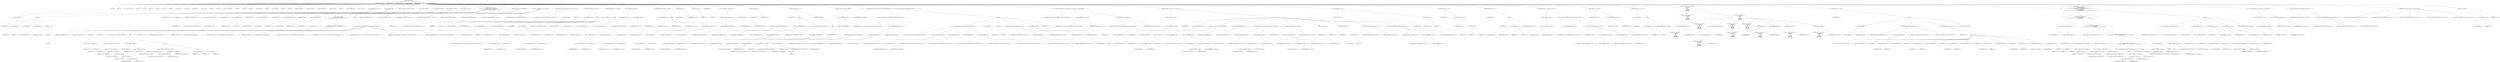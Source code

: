 digraph hostapd_notif_assoc {  
"1000132" [label = "(METHOD,hostapd_notif_assoc)" ]
"1000133" [label = "(PARAM,hostapd_data *hapd)" ]
"1000134" [label = "(PARAM,const u8 *addr)" ]
"1000135" [label = "(PARAM,const u8 *req_ies)" ]
"1000136" [label = "(PARAM,size_t req_ies_len)" ]
"1000137" [label = "(PARAM,int reassoc)" ]
"1000138" [label = "(BLOCK,,)" ]
"1000139" [label = "(LOCAL,v6: int)" ]
"1000140" [label = "(LOCAL,v7: int)" ]
"1000141" [label = "(LOCAL,v8: const unsigned __int8 *)" ]
"1000142" [label = "(LOCAL,v9: int)" ]
"1000143" [label = "(LOCAL,v10: int)" ]
"1000144" [label = "(LOCAL,v11: int)" ]
"1000145" [label = "(LOCAL,v12: int)" ]
"1000146" [label = "(LOCAL,v14: int)" ]
"1000147" [label = "(LOCAL,v15: int)" ]
"1000148" [label = "(LOCAL,v16: const u8 *)" ]
"1000149" [label = "(LOCAL,v17: size_t)" ]
"1000150" [label = "(LOCAL,v18: sta_info *)" ]
"1000151" [label = "(LOCAL,v19: sta_info *)" ]
"1000152" [label = "(LOCAL,v20: int)" ]
"1000153" [label = "(LOCAL,v21: bool)" ]
"1000154" [label = "(LOCAL,v22: wpa_state_machine *)" ]
"1000155" [label = "(LOCAL,v23: int)" ]
"1000156" [label = "(LOCAL,v24: int)" ]
"1000157" [label = "(LOCAL,v25: u32)" ]
"1000158" [label = "(LOCAL,v26: unsigned int)" ]
"1000159" [label = "(LOCAL,v27: int)" ]
"1000160" [label = "(LOCAL,v28: wpa_event)" ]
"1000161" [label = "(LOCAL,v29: int)" ]
"1000162" [label = "(LOCAL,v30: u8 *)" ]
"1000163" [label = "(LOCAL,fmt: unsigned __int8 *)" ]
"1000164" [label = "(LOCAL,fmta: unsigned __int8 *)" ]
"1000165" [label = "(LOCAL,fmtb: unsigned __int8 *)" ]
"1000166" [label = "(LOCAL,req_ies_lena: size_t)" ]
"1000167" [label = "(LOCAL,v38: int)" ]
"1000168" [label = "(LOCAL,elems: ieee802_11_elems)" ]
"1000169" [label = "(LOCAL,buf: u8 [ 1064 ])" ]
"1000170" [label = "(CONTROL_STRUCTURE,if ( !addr ),if ( !addr ))" ]
"1000171" [label = "(<operator>.logicalNot,!addr)" ]
"1000172" [label = "(IDENTIFIER,addr,!addr)" ]
"1000173" [label = "(BLOCK,,)" ]
"1000174" [label = "(<operator>.assignment,v6 = 2)" ]
"1000175" [label = "(IDENTIFIER,v6,v6 = 2)" ]
"1000176" [label = "(LITERAL,2,v6 = 2)" ]
"1000177" [label = "(JUMP_TARGET,LABEL_35)" ]
"1000178" [label = "(wpa_printf,wpa_printf(v6, fmt))" ]
"1000179" [label = "(IDENTIFIER,v6,wpa_printf(v6, fmt))" ]
"1000180" [label = "(IDENTIFIER,fmt,wpa_printf(v6, fmt))" ]
"1000181" [label = "(RETURN,return -1;,return -1;)" ]
"1000182" [label = "(<operator>.minus,-1)" ]
"1000183" [label = "(LITERAL,1,-1)" ]
"1000184" [label = "(<operator>.assignment,v7 = *addr)" ]
"1000185" [label = "(IDENTIFIER,v7,v7 = *addr)" ]
"1000186" [label = "(<operator>.indirection,*addr)" ]
"1000187" [label = "(IDENTIFIER,addr,v7 = *addr)" ]
"1000188" [label = "(<operator>.assignment,v8 = (const unsigned __int8 *)addr[1])" ]
"1000189" [label = "(IDENTIFIER,v8,v8 = (const unsigned __int8 *)addr[1])" ]
"1000190" [label = "(<operator>.cast,(const unsigned __int8 *)addr[1])" ]
"1000191" [label = "(UNKNOWN,const unsigned __int8 *,const unsigned __int8 *)" ]
"1000192" [label = "(<operator>.indirectIndexAccess,addr[1])" ]
"1000193" [label = "(IDENTIFIER,addr,(const unsigned __int8 *)addr[1])" ]
"1000194" [label = "(LITERAL,1,(const unsigned __int8 *)addr[1])" ]
"1000195" [label = "(<operator>.assignment,v9 = addr[2])" ]
"1000196" [label = "(IDENTIFIER,v9,v9 = addr[2])" ]
"1000197" [label = "(<operator>.indirectIndexAccess,addr[2])" ]
"1000198" [label = "(IDENTIFIER,addr,v9 = addr[2])" ]
"1000199" [label = "(LITERAL,2,v9 = addr[2])" ]
"1000200" [label = "(<operator>.assignment,v10 = addr[3])" ]
"1000201" [label = "(IDENTIFIER,v10,v10 = addr[3])" ]
"1000202" [label = "(<operator>.indirectIndexAccess,addr[3])" ]
"1000203" [label = "(IDENTIFIER,addr,v10 = addr[3])" ]
"1000204" [label = "(LITERAL,3,v10 = addr[3])" ]
"1000205" [label = "(<operator>.assignment,v11 = addr[4])" ]
"1000206" [label = "(IDENTIFIER,v11,v11 = addr[4])" ]
"1000207" [label = "(<operator>.indirectIndexAccess,addr[4])" ]
"1000208" [label = "(IDENTIFIER,addr,v11 = addr[4])" ]
"1000209" [label = "(LITERAL,4,v11 = addr[4])" ]
"1000210" [label = "(<operator>.assignment,v12 = addr[5])" ]
"1000211" [label = "(IDENTIFIER,v12,v12 = addr[5])" ]
"1000212" [label = "(<operator>.indirectIndexAccess,addr[5])" ]
"1000213" [label = "(IDENTIFIER,addr,v12 = addr[5])" ]
"1000214" [label = "(LITERAL,5,v12 = addr[5])" ]
"1000215" [label = "(CONTROL_STRUCTURE,if ( (v7 & 1) != 0\n    || !(v12 | v11 | v10 | v9 | v7 | (unsigned int)v8)\n    || (v38 = addr[5], v14 = memcmp(addr, hapd->own_addr, 6u), v12 = v38, !v14) ),if ( (v7 & 1) != 0\n    || !(v12 | v11 | v10 | v9 | v7 | (unsigned int)v8)\n    || (v38 = addr[5], v14 = memcmp(addr, hapd->own_addr, 6u), v12 = v38, !v14) ))" ]
"1000216" [label = "(<operator>.logicalOr,(v7 & 1) != 0\n    || !(v12 | v11 | v10 | v9 | v7 | (unsigned int)v8)\n    || (v38 = addr[5], v14 = memcmp(addr, hapd->own_addr, 6u), v12 = v38, !v14))" ]
"1000217" [label = "(<operator>.notEquals,(v7 & 1) != 0)" ]
"1000218" [label = "(<operator>.and,v7 & 1)" ]
"1000219" [label = "(IDENTIFIER,v7,v7 & 1)" ]
"1000220" [label = "(LITERAL,1,v7 & 1)" ]
"1000221" [label = "(LITERAL,0,(v7 & 1) != 0)" ]
"1000222" [label = "(<operator>.logicalOr,!(v12 | v11 | v10 | v9 | v7 | (unsigned int)v8)\n    || (v38 = addr[5], v14 = memcmp(addr, hapd->own_addr, 6u), v12 = v38, !v14))" ]
"1000223" [label = "(<operator>.logicalNot,!(v12 | v11 | v10 | v9 | v7 | (unsigned int)v8))" ]
"1000224" [label = "(<operator>.or,v12 | v11 | v10 | v9 | v7 | (unsigned int)v8)" ]
"1000225" [label = "(IDENTIFIER,v12,v12 | v11 | v10 | v9 | v7 | (unsigned int)v8)" ]
"1000226" [label = "(<operator>.or,v11 | v10 | v9 | v7 | (unsigned int)v8)" ]
"1000227" [label = "(IDENTIFIER,v11,v11 | v10 | v9 | v7 | (unsigned int)v8)" ]
"1000228" [label = "(<operator>.or,v10 | v9 | v7 | (unsigned int)v8)" ]
"1000229" [label = "(IDENTIFIER,v10,v10 | v9 | v7 | (unsigned int)v8)" ]
"1000230" [label = "(<operator>.or,v9 | v7 | (unsigned int)v8)" ]
"1000231" [label = "(IDENTIFIER,v9,v9 | v7 | (unsigned int)v8)" ]
"1000232" [label = "(<operator>.or,v7 | (unsigned int)v8)" ]
"1000233" [label = "(IDENTIFIER,v7,v7 | (unsigned int)v8)" ]
"1000234" [label = "(<operator>.cast,(unsigned int)v8)" ]
"1000235" [label = "(UNKNOWN,unsigned int,unsigned int)" ]
"1000236" [label = "(IDENTIFIER,v8,(unsigned int)v8)" ]
"1000237" [label = "(BLOCK,,)" ]
"1000238" [label = "(<operator>.assignment,v38 = addr[5])" ]
"1000239" [label = "(IDENTIFIER,v38,v38 = addr[5])" ]
"1000240" [label = "(<operator>.indirectIndexAccess,addr[5])" ]
"1000241" [label = "(IDENTIFIER,addr,v38 = addr[5])" ]
"1000242" [label = "(LITERAL,5,v38 = addr[5])" ]
"1000243" [label = "(BLOCK,,)" ]
"1000244" [label = "(<operator>.assignment,v14 = memcmp(addr, hapd->own_addr, 6u))" ]
"1000245" [label = "(IDENTIFIER,v14,v14 = memcmp(addr, hapd->own_addr, 6u))" ]
"1000246" [label = "(memcmp,memcmp(addr, hapd->own_addr, 6u))" ]
"1000247" [label = "(IDENTIFIER,addr,memcmp(addr, hapd->own_addr, 6u))" ]
"1000248" [label = "(<operator>.indirectFieldAccess,hapd->own_addr)" ]
"1000249" [label = "(IDENTIFIER,hapd,memcmp(addr, hapd->own_addr, 6u))" ]
"1000250" [label = "(FIELD_IDENTIFIER,own_addr,own_addr)" ]
"1000251" [label = "(LITERAL,6u,memcmp(addr, hapd->own_addr, 6u))" ]
"1000252" [label = "(BLOCK,,)" ]
"1000253" [label = "(<operator>.assignment,v12 = v38)" ]
"1000254" [label = "(IDENTIFIER,v12,v12 = v38)" ]
"1000255" [label = "(IDENTIFIER,v38,v12 = v38)" ]
"1000256" [label = "(<operator>.logicalNot,!v14)" ]
"1000257" [label = "(IDENTIFIER,v14,!v14)" ]
"1000258" [label = "(BLOCK,,)" ]
"1000259" [label = "(wpa_printf,wpa_printf(2, v8, v9, v10, v11, v12, req_ies_lena, req_ies, req_ies_len, &_stack_chk_guard))" ]
"1000260" [label = "(LITERAL,2,wpa_printf(2, v8, v9, v10, v11, v12, req_ies_lena, req_ies, req_ies_len, &_stack_chk_guard))" ]
"1000261" [label = "(IDENTIFIER,v8,wpa_printf(2, v8, v9, v10, v11, v12, req_ies_lena, req_ies, req_ies_len, &_stack_chk_guard))" ]
"1000262" [label = "(IDENTIFIER,v9,wpa_printf(2, v8, v9, v10, v11, v12, req_ies_lena, req_ies, req_ies_len, &_stack_chk_guard))" ]
"1000263" [label = "(IDENTIFIER,v10,wpa_printf(2, v8, v9, v10, v11, v12, req_ies_lena, req_ies, req_ies_len, &_stack_chk_guard))" ]
"1000264" [label = "(IDENTIFIER,v11,wpa_printf(2, v8, v9, v10, v11, v12, req_ies_lena, req_ies, req_ies_len, &_stack_chk_guard))" ]
"1000265" [label = "(IDENTIFIER,v12,wpa_printf(2, v8, v9, v10, v11, v12, req_ies_lena, req_ies, req_ies_len, &_stack_chk_guard))" ]
"1000266" [label = "(IDENTIFIER,req_ies_lena,wpa_printf(2, v8, v9, v10, v11, v12, req_ies_lena, req_ies, req_ies_len, &_stack_chk_guard))" ]
"1000267" [label = "(IDENTIFIER,req_ies,wpa_printf(2, v8, v9, v10, v11, v12, req_ies_lena, req_ies, req_ies_len, &_stack_chk_guard))" ]
"1000268" [label = "(IDENTIFIER,req_ies_len,wpa_printf(2, v8, v9, v10, v11, v12, req_ies_lena, req_ies, req_ies_len, &_stack_chk_guard))" ]
"1000269" [label = "(<operator>.addressOf,&_stack_chk_guard)" ]
"1000270" [label = "(IDENTIFIER,_stack_chk_guard,wpa_printf(2, v8, v9, v10, v11, v12, req_ies_lena, req_ies, req_ies_len, &_stack_chk_guard))" ]
"1000271" [label = "(RETURN,return 0;,return 0;)" ]
"1000272" [label = "(LITERAL,0,return 0;)" ]
"1000273" [label = "(random_add_randomness,random_add_randomness(addr, 6u))" ]
"1000274" [label = "(IDENTIFIER,addr,random_add_randomness(addr, 6u))" ]
"1000275" [label = "(LITERAL,6u,random_add_randomness(addr, 6u))" ]
"1000276" [label = "(hostapd_logger,hostapd_logger(hapd, addr, 1u, 2, \"associated\"))" ]
"1000277" [label = "(IDENTIFIER,hapd,hostapd_logger(hapd, addr, 1u, 2, \"associated\"))" ]
"1000278" [label = "(IDENTIFIER,addr,hostapd_logger(hapd, addr, 1u, 2, \"associated\"))" ]
"1000279" [label = "(LITERAL,1u,hostapd_logger(hapd, addr, 1u, 2, \"associated\"))" ]
"1000280" [label = "(LITERAL,2,hostapd_logger(hapd, addr, 1u, 2, \"associated\"))" ]
"1000281" [label = "(LITERAL,\"associated\",hostapd_logger(hapd, addr, 1u, 2, \"associated\"))" ]
"1000282" [label = "(ieee802_11_parse_elems,ieee802_11_parse_elems(req_ies, req_ies_len, &elems, v7 & 1))" ]
"1000283" [label = "(IDENTIFIER,req_ies,ieee802_11_parse_elems(req_ies, req_ies_len, &elems, v7 & 1))" ]
"1000284" [label = "(IDENTIFIER,req_ies_len,ieee802_11_parse_elems(req_ies, req_ies_len, &elems, v7 & 1))" ]
"1000285" [label = "(<operator>.addressOf,&elems)" ]
"1000286" [label = "(IDENTIFIER,elems,ieee802_11_parse_elems(req_ies, req_ies_len, &elems, v7 & 1))" ]
"1000287" [label = "(<operator>.and,v7 & 1)" ]
"1000288" [label = "(IDENTIFIER,v7,v7 & 1)" ]
"1000289" [label = "(LITERAL,1,v7 & 1)" ]
"1000290" [label = "(CONTROL_STRUCTURE,if ( elems.wps_ie ),if ( elems.wps_ie ))" ]
"1000291" [label = "(<operator>.fieldAccess,elems.wps_ie)" ]
"1000292" [label = "(IDENTIFIER,elems,if ( elems.wps_ie ))" ]
"1000293" [label = "(FIELD_IDENTIFIER,wps_ie,wps_ie)" ]
"1000294" [label = "(BLOCK,,)" ]
"1000295" [label = "(<operator>.assignment,v16 = elems.wps_ie - 2)" ]
"1000296" [label = "(IDENTIFIER,v16,v16 = elems.wps_ie - 2)" ]
"1000297" [label = "(<operator>.subtraction,elems.wps_ie - 2)" ]
"1000298" [label = "(<operator>.fieldAccess,elems.wps_ie)" ]
"1000299" [label = "(IDENTIFIER,elems,elems.wps_ie - 2)" ]
"1000300" [label = "(FIELD_IDENTIFIER,wps_ie,wps_ie)" ]
"1000301" [label = "(LITERAL,2,elems.wps_ie - 2)" ]
"1000302" [label = "(<operator>.assignment,v17 = elems.wps_ie_len + 2)" ]
"1000303" [label = "(IDENTIFIER,v17,v17 = elems.wps_ie_len + 2)" ]
"1000304" [label = "(<operator>.addition,elems.wps_ie_len + 2)" ]
"1000305" [label = "(<operator>.fieldAccess,elems.wps_ie_len)" ]
"1000306" [label = "(IDENTIFIER,elems,elems.wps_ie_len + 2)" ]
"1000307" [label = "(FIELD_IDENTIFIER,wps_ie_len,wps_ie_len)" ]
"1000308" [label = "(LITERAL,2,elems.wps_ie_len + 2)" ]
"1000309" [label = "(JUMP_TARGET,LABEL_10)" ]
"1000310" [label = "(wpa_printf,wpa_printf(2, fmta))" ]
"1000311" [label = "(LITERAL,2,wpa_printf(2, fmta))" ]
"1000312" [label = "(IDENTIFIER,fmta,wpa_printf(2, fmta))" ]
"1000313" [label = "(CONTROL_STRUCTURE,goto LABEL_11;,goto LABEL_11;)" ]
"1000314" [label = "(CONTROL_STRUCTURE,if ( elems.rsn_ie ),if ( elems.rsn_ie ))" ]
"1000315" [label = "(<operator>.fieldAccess,elems.rsn_ie)" ]
"1000316" [label = "(IDENTIFIER,elems,if ( elems.rsn_ie ))" ]
"1000317" [label = "(FIELD_IDENTIFIER,rsn_ie,rsn_ie)" ]
"1000318" [label = "(BLOCK,,)" ]
"1000319" [label = "(<operator>.assignment,v16 = elems.rsn_ie - 2)" ]
"1000320" [label = "(IDENTIFIER,v16,v16 = elems.rsn_ie - 2)" ]
"1000321" [label = "(<operator>.subtraction,elems.rsn_ie - 2)" ]
"1000322" [label = "(<operator>.fieldAccess,elems.rsn_ie)" ]
"1000323" [label = "(IDENTIFIER,elems,elems.rsn_ie - 2)" ]
"1000324" [label = "(FIELD_IDENTIFIER,rsn_ie,rsn_ie)" ]
"1000325" [label = "(LITERAL,2,elems.rsn_ie - 2)" ]
"1000326" [label = "(<operator>.assignment,v17 = elems.rsn_ie_len + 2)" ]
"1000327" [label = "(IDENTIFIER,v17,v17 = elems.rsn_ie_len + 2)" ]
"1000328" [label = "(<operator>.addition,elems.rsn_ie_len + 2)" ]
"1000329" [label = "(<operator>.fieldAccess,elems.rsn_ie_len)" ]
"1000330" [label = "(IDENTIFIER,elems,elems.rsn_ie_len + 2)" ]
"1000331" [label = "(FIELD_IDENTIFIER,rsn_ie_len,rsn_ie_len)" ]
"1000332" [label = "(LITERAL,2,elems.rsn_ie_len + 2)" ]
"1000333" [label = "(CONTROL_STRUCTURE,goto LABEL_10;,goto LABEL_10;)" ]
"1000334" [label = "(<operator>.assignment,v16 = elems.wpa_ie)" ]
"1000335" [label = "(IDENTIFIER,v16,v16 = elems.wpa_ie)" ]
"1000336" [label = "(<operator>.fieldAccess,elems.wpa_ie)" ]
"1000337" [label = "(IDENTIFIER,elems,v16 = elems.wpa_ie)" ]
"1000338" [label = "(FIELD_IDENTIFIER,wpa_ie,wpa_ie)" ]
"1000339" [label = "(CONTROL_STRUCTURE,if ( elems.wpa_ie ),if ( elems.wpa_ie ))" ]
"1000340" [label = "(<operator>.fieldAccess,elems.wpa_ie)" ]
"1000341" [label = "(IDENTIFIER,elems,if ( elems.wpa_ie ))" ]
"1000342" [label = "(FIELD_IDENTIFIER,wpa_ie,wpa_ie)" ]
"1000343" [label = "(BLOCK,,)" ]
"1000344" [label = "(<operator>.assignment,v16 = elems.wpa_ie - 2)" ]
"1000345" [label = "(IDENTIFIER,v16,v16 = elems.wpa_ie - 2)" ]
"1000346" [label = "(<operator>.subtraction,elems.wpa_ie - 2)" ]
"1000347" [label = "(<operator>.fieldAccess,elems.wpa_ie)" ]
"1000348" [label = "(IDENTIFIER,elems,elems.wpa_ie - 2)" ]
"1000349" [label = "(FIELD_IDENTIFIER,wpa_ie,wpa_ie)" ]
"1000350" [label = "(LITERAL,2,elems.wpa_ie - 2)" ]
"1000351" [label = "(<operator>.assignment,v17 = elems.wpa_ie_len + 2)" ]
"1000352" [label = "(IDENTIFIER,v17,v17 = elems.wpa_ie_len + 2)" ]
"1000353" [label = "(<operator>.addition,elems.wpa_ie_len + 2)" ]
"1000354" [label = "(<operator>.fieldAccess,elems.wpa_ie_len)" ]
"1000355" [label = "(IDENTIFIER,elems,elems.wpa_ie_len + 2)" ]
"1000356" [label = "(FIELD_IDENTIFIER,wpa_ie_len,wpa_ie_len)" ]
"1000357" [label = "(LITERAL,2,elems.wpa_ie_len + 2)" ]
"1000358" [label = "(CONTROL_STRUCTURE,goto LABEL_10;,goto LABEL_10;)" ]
"1000359" [label = "(wpa_printf,wpa_printf(2, fmta))" ]
"1000360" [label = "(LITERAL,2,wpa_printf(2, fmta))" ]
"1000361" [label = "(IDENTIFIER,fmta,wpa_printf(2, fmta))" ]
"1000362" [label = "(<operator>.assignment,v17 = 0)" ]
"1000363" [label = "(IDENTIFIER,v17,v17 = 0)" ]
"1000364" [label = "(LITERAL,0,v17 = 0)" ]
"1000365" [label = "(JUMP_TARGET,LABEL_11)" ]
"1000366" [label = "(<operator>.assignment,v18 = ap_get_sta(hapd, addr))" ]
"1000367" [label = "(IDENTIFIER,v18,v18 = ap_get_sta(hapd, addr))" ]
"1000368" [label = "(ap_get_sta,ap_get_sta(hapd, addr))" ]
"1000369" [label = "(IDENTIFIER,hapd,ap_get_sta(hapd, addr))" ]
"1000370" [label = "(IDENTIFIER,addr,ap_get_sta(hapd, addr))" ]
"1000371" [label = "(<operator>.assignment,v19 = v18)" ]
"1000372" [label = "(IDENTIFIER,v19,v19 = v18)" ]
"1000373" [label = "(IDENTIFIER,v18,v19 = v18)" ]
"1000374" [label = "(CONTROL_STRUCTURE,if ( v18 ),if ( v18 ))" ]
"1000375" [label = "(IDENTIFIER,v18,if ( v18 ))" ]
"1000376" [label = "(BLOCK,,)" ]
"1000377" [label = "(ap_sta_no_session_timeout,ap_sta_no_session_timeout(hapd, v18))" ]
"1000378" [label = "(IDENTIFIER,hapd,ap_sta_no_session_timeout(hapd, v18))" ]
"1000379" [label = "(IDENTIFIER,v18,ap_sta_no_session_timeout(hapd, v18))" ]
"1000380" [label = "(accounting_sta_stop,accounting_sta_stop(hapd, v19))" ]
"1000381" [label = "(IDENTIFIER,hapd,accounting_sta_stop(hapd, v19))" ]
"1000382" [label = "(IDENTIFIER,v19,accounting_sta_stop(hapd, v19))" ]
"1000383" [label = "(<operator>.assignment,v19->timeout_next = STA_NULLFUNC)" ]
"1000384" [label = "(<operator>.indirectFieldAccess,v19->timeout_next)" ]
"1000385" [label = "(IDENTIFIER,v19,v19->timeout_next = STA_NULLFUNC)" ]
"1000386" [label = "(FIELD_IDENTIFIER,timeout_next,timeout_next)" ]
"1000387" [label = "(IDENTIFIER,STA_NULLFUNC,v19->timeout_next = STA_NULLFUNC)" ]
"1000388" [label = "(CONTROL_STRUCTURE,else,else)" ]
"1000389" [label = "(BLOCK,,)" ]
"1000390" [label = "(<operator>.assignment,v19 = ap_sta_add(hapd, addr))" ]
"1000391" [label = "(IDENTIFIER,v19,v19 = ap_sta_add(hapd, addr))" ]
"1000392" [label = "(ap_sta_add,ap_sta_add(hapd, addr))" ]
"1000393" [label = "(IDENTIFIER,hapd,ap_sta_add(hapd, addr))" ]
"1000394" [label = "(IDENTIFIER,addr,ap_sta_add(hapd, addr))" ]
"1000395" [label = "(CONTROL_STRUCTURE,if ( !v19 ),if ( !v19 ))" ]
"1000396" [label = "(<operator>.logicalNot,!v19)" ]
"1000397" [label = "(IDENTIFIER,v19,!v19)" ]
"1000398" [label = "(BLOCK,,)" ]
"1000399" [label = "(hostapd_drv_sta_disassoc,hostapd_drv_sta_disassoc(hapd, addr, 5))" ]
"1000400" [label = "(IDENTIFIER,hapd,hostapd_drv_sta_disassoc(hapd, addr, 5))" ]
"1000401" [label = "(IDENTIFIER,addr,hostapd_drv_sta_disassoc(hapd, addr, 5))" ]
"1000402" [label = "(LITERAL,5,hostapd_drv_sta_disassoc(hapd, addr, 5))" ]
"1000403" [label = "(RETURN,return -1;,return -1;)" ]
"1000404" [label = "(<operator>.minus,-1)" ]
"1000405" [label = "(LITERAL,1,-1)" ]
"1000406" [label = "(<operators>.assignmentAnd,v19->flags &= 0xFFFECFFF)" ]
"1000407" [label = "(<operator>.indirectFieldAccess,v19->flags)" ]
"1000408" [label = "(IDENTIFIER,v19,v19->flags &= 0xFFFECFFF)" ]
"1000409" [label = "(FIELD_IDENTIFIER,flags,flags)" ]
"1000410" [label = "(LITERAL,0xFFFECFFF,v19->flags &= 0xFFFECFFF)" ]
"1000411" [label = "(CONTROL_STRUCTURE,if ( !hapd->iface->drv_max_acl_mac_addrs && hostapd_check_acl(hapd, addr, 0) != 1 ),if ( !hapd->iface->drv_max_acl_mac_addrs && hostapd_check_acl(hapd, addr, 0) != 1 ))" ]
"1000412" [label = "(<operator>.logicalAnd,!hapd->iface->drv_max_acl_mac_addrs && hostapd_check_acl(hapd, addr, 0) != 1)" ]
"1000413" [label = "(<operator>.logicalNot,!hapd->iface->drv_max_acl_mac_addrs)" ]
"1000414" [label = "(<operator>.indirectFieldAccess,hapd->iface->drv_max_acl_mac_addrs)" ]
"1000415" [label = "(<operator>.indirectFieldAccess,hapd->iface)" ]
"1000416" [label = "(IDENTIFIER,hapd,!hapd->iface->drv_max_acl_mac_addrs)" ]
"1000417" [label = "(FIELD_IDENTIFIER,iface,iface)" ]
"1000418" [label = "(FIELD_IDENTIFIER,drv_max_acl_mac_addrs,drv_max_acl_mac_addrs)" ]
"1000419" [label = "(<operator>.notEquals,hostapd_check_acl(hapd, addr, 0) != 1)" ]
"1000420" [label = "(hostapd_check_acl,hostapd_check_acl(hapd, addr, 0))" ]
"1000421" [label = "(IDENTIFIER,hapd,hostapd_check_acl(hapd, addr, 0))" ]
"1000422" [label = "(IDENTIFIER,addr,hostapd_check_acl(hapd, addr, 0))" ]
"1000423" [label = "(LITERAL,0,hostapd_check_acl(hapd, addr, 0))" ]
"1000424" [label = "(LITERAL,1,hostapd_check_acl(hapd, addr, 0) != 1)" ]
"1000425" [label = "(BLOCK,,)" ]
"1000426" [label = "(wpa_printf,wpa_printf(3, (const unsigned __int8 *)addr[2], addr[3], addr[4], addr[5]))" ]
"1000427" [label = "(LITERAL,3,wpa_printf(3, (const unsigned __int8 *)addr[2], addr[3], addr[4], addr[5]))" ]
"1000428" [label = "(<operator>.cast,(const unsigned __int8 *)addr[2])" ]
"1000429" [label = "(UNKNOWN,const unsigned __int8 *,const unsigned __int8 *)" ]
"1000430" [label = "(<operator>.indirectIndexAccess,addr[2])" ]
"1000431" [label = "(IDENTIFIER,addr,(const unsigned __int8 *)addr[2])" ]
"1000432" [label = "(LITERAL,2,(const unsigned __int8 *)addr[2])" ]
"1000433" [label = "(<operator>.indirectIndexAccess,addr[3])" ]
"1000434" [label = "(IDENTIFIER,addr,wpa_printf(3, (const unsigned __int8 *)addr[2], addr[3], addr[4], addr[5]))" ]
"1000435" [label = "(LITERAL,3,wpa_printf(3, (const unsigned __int8 *)addr[2], addr[3], addr[4], addr[5]))" ]
"1000436" [label = "(<operator>.indirectIndexAccess,addr[4])" ]
"1000437" [label = "(IDENTIFIER,addr,wpa_printf(3, (const unsigned __int8 *)addr[2], addr[3], addr[4], addr[5]))" ]
"1000438" [label = "(LITERAL,4,wpa_printf(3, (const unsigned __int8 *)addr[2], addr[3], addr[4], addr[5]))" ]
"1000439" [label = "(<operator>.indirectIndexAccess,addr[5])" ]
"1000440" [label = "(IDENTIFIER,addr,wpa_printf(3, (const unsigned __int8 *)addr[2], addr[3], addr[4], addr[5]))" ]
"1000441" [label = "(LITERAL,5,wpa_printf(3, (const unsigned __int8 *)addr[2], addr[3], addr[4], addr[5]))" ]
"1000442" [label = "(<operator>.assignment,v20 = 1)" ]
"1000443" [label = "(IDENTIFIER,v20,v20 = 1)" ]
"1000444" [label = "(LITERAL,1,v20 = 1)" ]
"1000445" [label = "(JUMP_TARGET,fail)" ]
"1000446" [label = "(hostapd_drv_sta_disassoc,hostapd_drv_sta_disassoc(hapd, v19->addr, v20))" ]
"1000447" [label = "(IDENTIFIER,hapd,hostapd_drv_sta_disassoc(hapd, v19->addr, v20))" ]
"1000448" [label = "(<operator>.indirectFieldAccess,v19->addr)" ]
"1000449" [label = "(IDENTIFIER,v19,hostapd_drv_sta_disassoc(hapd, v19->addr, v20))" ]
"1000450" [label = "(FIELD_IDENTIFIER,addr,addr)" ]
"1000451" [label = "(IDENTIFIER,v20,hostapd_drv_sta_disassoc(hapd, v19->addr, v20))" ]
"1000452" [label = "(ap_free_sta,ap_free_sta(hapd, v19))" ]
"1000453" [label = "(IDENTIFIER,hapd,ap_free_sta(hapd, v19))" ]
"1000454" [label = "(IDENTIFIER,v19,ap_free_sta(hapd, v19))" ]
"1000455" [label = "(RETURN,return -1;,return -1;)" ]
"1000456" [label = "(<operator>.minus,-1)" ]
"1000457" [label = "(LITERAL,1,-1)" ]
"1000458" [label = "(ap_copy_sta_supp_op_classes,ap_copy_sta_supp_op_classes(v19, elems.supp_op_classes, elems.supp_op_classes_len))" ]
"1000459" [label = "(IDENTIFIER,v19,ap_copy_sta_supp_op_classes(v19, elems.supp_op_classes, elems.supp_op_classes_len))" ]
"1000460" [label = "(<operator>.fieldAccess,elems.supp_op_classes)" ]
"1000461" [label = "(IDENTIFIER,elems,ap_copy_sta_supp_op_classes(v19, elems.supp_op_classes, elems.supp_op_classes_len))" ]
"1000462" [label = "(FIELD_IDENTIFIER,supp_op_classes,supp_op_classes)" ]
"1000463" [label = "(<operator>.fieldAccess,elems.supp_op_classes_len)" ]
"1000464" [label = "(IDENTIFIER,elems,ap_copy_sta_supp_op_classes(v19, elems.supp_op_classes, elems.supp_op_classes_len))" ]
"1000465" [label = "(FIELD_IDENTIFIER,supp_op_classes_len,supp_op_classes_len)" ]
"1000466" [label = "(CONTROL_STRUCTURE,if ( !hapd->conf->wpa ),if ( !hapd->conf->wpa ))" ]
"1000467" [label = "(<operator>.logicalNot,!hapd->conf->wpa)" ]
"1000468" [label = "(<operator>.indirectFieldAccess,hapd->conf->wpa)" ]
"1000469" [label = "(<operator>.indirectFieldAccess,hapd->conf)" ]
"1000470" [label = "(IDENTIFIER,hapd,!hapd->conf->wpa)" ]
"1000471" [label = "(FIELD_IDENTIFIER,conf,conf)" ]
"1000472" [label = "(FIELD_IDENTIFIER,wpa,wpa)" ]
"1000473" [label = "(BLOCK,,)" ]
"1000474" [label = "(JUMP_TARGET,LABEL_52)" ]
"1000475" [label = "(<operator>.assignment,v27 = v19->flags & 2)" ]
"1000476" [label = "(IDENTIFIER,v27,v27 = v19->flags & 2)" ]
"1000477" [label = "(<operator>.and,v19->flags & 2)" ]
"1000478" [label = "(<operator>.indirectFieldAccess,v19->flags)" ]
"1000479" [label = "(IDENTIFIER,v19,v19->flags & 2)" ]
"1000480" [label = "(FIELD_IDENTIFIER,flags,flags)" ]
"1000481" [label = "(LITERAL,2,v19->flags & 2)" ]
"1000482" [label = "(<operator>.assignment,v19->flags = v19->flags & 0xFFF7FFFF | 3)" ]
"1000483" [label = "(<operator>.indirectFieldAccess,v19->flags)" ]
"1000484" [label = "(IDENTIFIER,v19,v19->flags = v19->flags & 0xFFF7FFFF | 3)" ]
"1000485" [label = "(FIELD_IDENTIFIER,flags,flags)" ]
"1000486" [label = "(<operator>.or,v19->flags & 0xFFF7FFFF | 3)" ]
"1000487" [label = "(<operator>.and,v19->flags & 0xFFF7FFFF)" ]
"1000488" [label = "(<operator>.indirectFieldAccess,v19->flags)" ]
"1000489" [label = "(IDENTIFIER,v19,v19->flags & 0xFFF7FFFF)" ]
"1000490" [label = "(FIELD_IDENTIFIER,flags,flags)" ]
"1000491" [label = "(LITERAL,0xFFF7FFFF,v19->flags & 0xFFF7FFFF)" ]
"1000492" [label = "(LITERAL,3,v19->flags & 0xFFF7FFFF | 3)" ]
"1000493" [label = "(hostapd_set_sta_flags,hostapd_set_sta_flags(hapd, v19))" ]
"1000494" [label = "(IDENTIFIER,hapd,hostapd_set_sta_flags(hapd, v19))" ]
"1000495" [label = "(IDENTIFIER,v19,hostapd_set_sta_flags(hapd, v19))" ]
"1000496" [label = "(CONTROL_STRUCTURE,if ( reassoc && v19->auth_alg == 2 ),if ( reassoc && v19->auth_alg == 2 ))" ]
"1000497" [label = "(<operator>.logicalAnd,reassoc && v19->auth_alg == 2)" ]
"1000498" [label = "(IDENTIFIER,reassoc,reassoc && v19->auth_alg == 2)" ]
"1000499" [label = "(<operator>.equals,v19->auth_alg == 2)" ]
"1000500" [label = "(<operator>.indirectFieldAccess,v19->auth_alg)" ]
"1000501" [label = "(IDENTIFIER,v19,v19->auth_alg == 2)" ]
"1000502" [label = "(FIELD_IDENTIFIER,auth_alg,auth_alg)" ]
"1000503" [label = "(LITERAL,2,v19->auth_alg == 2)" ]
"1000504" [label = "(<operator>.assignment,v28 = WPA_ASSOC_FT)" ]
"1000505" [label = "(IDENTIFIER,v28,v28 = WPA_ASSOC_FT)" ]
"1000506" [label = "(IDENTIFIER,WPA_ASSOC_FT,v28 = WPA_ASSOC_FT)" ]
"1000507" [label = "(CONTROL_STRUCTURE,else,else)" ]
"1000508" [label = "(<operator>.assignment,v28 = WPA_ASSOC)" ]
"1000509" [label = "(IDENTIFIER,v28,v28 = WPA_ASSOC)" ]
"1000510" [label = "(IDENTIFIER,WPA_ASSOC,v28 = WPA_ASSOC)" ]
"1000511" [label = "(wpa_auth_sm_event,wpa_auth_sm_event(v19->wpa_sm, v28))" ]
"1000512" [label = "(<operator>.indirectFieldAccess,v19->wpa_sm)" ]
"1000513" [label = "(IDENTIFIER,v19,wpa_auth_sm_event(v19->wpa_sm, v28))" ]
"1000514" [label = "(FIELD_IDENTIFIER,wpa_sm,wpa_sm)" ]
"1000515" [label = "(IDENTIFIER,v28,wpa_auth_sm_event(v19->wpa_sm, v28))" ]
"1000516" [label = "(<operator>.assignment,v29 = v27)" ]
"1000517" [label = "(IDENTIFIER,v29,v29 = v27)" ]
"1000518" [label = "(IDENTIFIER,v27,v29 = v27)" ]
"1000519" [label = "(CONTROL_STRUCTURE,if ( v27 ),if ( v27 ))" ]
"1000520" [label = "(IDENTIFIER,v27,if ( v27 ))" ]
"1000521" [label = "(<operator>.assignment,v29 = 1)" ]
"1000522" [label = "(IDENTIFIER,v29,v29 = 1)" ]
"1000523" [label = "(LITERAL,1,v29 = 1)" ]
"1000524" [label = "(hostapd_new_assoc_sta,hostapd_new_assoc_sta(hapd, v19, v29))" ]
"1000525" [label = "(IDENTIFIER,hapd,hostapd_new_assoc_sta(hapd, v19, v29))" ]
"1000526" [label = "(IDENTIFIER,v19,hostapd_new_assoc_sta(hapd, v19, v29))" ]
"1000527" [label = "(IDENTIFIER,v29,hostapd_new_assoc_sta(hapd, v19, v29))" ]
"1000528" [label = "(ieee802_1x_notify_port_enabled,ieee802_1x_notify_port_enabled(v19->eapol_sm, 1))" ]
"1000529" [label = "(<operator>.indirectFieldAccess,v19->eapol_sm)" ]
"1000530" [label = "(IDENTIFIER,v19,ieee802_1x_notify_port_enabled(v19->eapol_sm, 1))" ]
"1000531" [label = "(FIELD_IDENTIFIER,eapol_sm,eapol_sm)" ]
"1000532" [label = "(LITERAL,1,ieee802_1x_notify_port_enabled(v19->eapol_sm, 1))" ]
"1000533" [label = "(RETURN,return 0;,return 0;)" ]
"1000534" [label = "(LITERAL,0,return 0;)" ]
"1000535" [label = "(<operator>.assignment,v21 = v17 == 0)" ]
"1000536" [label = "(IDENTIFIER,v21,v21 = v17 == 0)" ]
"1000537" [label = "(<operator>.equals,v17 == 0)" ]
"1000538" [label = "(IDENTIFIER,v17,v17 == 0)" ]
"1000539" [label = "(LITERAL,0,v17 == 0)" ]
"1000540" [label = "(CONTROL_STRUCTURE,if ( v17 ),if ( v17 ))" ]
"1000541" [label = "(IDENTIFIER,v17,if ( v17 ))" ]
"1000542" [label = "(<operator>.assignment,v21 = v16 == 0)" ]
"1000543" [label = "(IDENTIFIER,v21,v21 = v16 == 0)" ]
"1000544" [label = "(<operator>.equals,v16 == 0)" ]
"1000545" [label = "(IDENTIFIER,v16,v16 == 0)" ]
"1000546" [label = "(LITERAL,0,v16 == 0)" ]
"1000547" [label = "(CONTROL_STRUCTURE,if ( v21 ),if ( v21 ))" ]
"1000548" [label = "(IDENTIFIER,v21,if ( v21 ))" ]
"1000549" [label = "(BLOCK,,)" ]
"1000550" [label = "(wpa_printf,wpa_printf(2, fmt))" ]
"1000551" [label = "(LITERAL,2,wpa_printf(2, fmt))" ]
"1000552" [label = "(IDENTIFIER,fmt,wpa_printf(2, fmt))" ]
"1000553" [label = "(<operator>.assignment,v20 = 13)" ]
"1000554" [label = "(IDENTIFIER,v20,v20 = 13)" ]
"1000555" [label = "(LITERAL,13,v20 = 13)" ]
"1000556" [label = "(CONTROL_STRUCTURE,goto fail;,goto fail;)" ]
"1000557" [label = "(CONTROL_STRUCTURE,if ( !v19->wpa_sm ),if ( !v19->wpa_sm ))" ]
"1000558" [label = "(<operator>.logicalNot,!v19->wpa_sm)" ]
"1000559" [label = "(<operator>.indirectFieldAccess,v19->wpa_sm)" ]
"1000560" [label = "(IDENTIFIER,v19,!v19->wpa_sm)" ]
"1000561" [label = "(FIELD_IDENTIFIER,wpa_sm,wpa_sm)" ]
"1000562" [label = "(<operator>.assignment,v19->wpa_sm = wpa_auth_sta_init(hapd->wpa_auth, v19->addr, 0))" ]
"1000563" [label = "(<operator>.indirectFieldAccess,v19->wpa_sm)" ]
"1000564" [label = "(IDENTIFIER,v19,v19->wpa_sm = wpa_auth_sta_init(hapd->wpa_auth, v19->addr, 0))" ]
"1000565" [label = "(FIELD_IDENTIFIER,wpa_sm,wpa_sm)" ]
"1000566" [label = "(wpa_auth_sta_init,wpa_auth_sta_init(hapd->wpa_auth, v19->addr, 0))" ]
"1000567" [label = "(<operator>.indirectFieldAccess,hapd->wpa_auth)" ]
"1000568" [label = "(IDENTIFIER,hapd,wpa_auth_sta_init(hapd->wpa_auth, v19->addr, 0))" ]
"1000569" [label = "(FIELD_IDENTIFIER,wpa_auth,wpa_auth)" ]
"1000570" [label = "(<operator>.indirectFieldAccess,v19->addr)" ]
"1000571" [label = "(IDENTIFIER,v19,wpa_auth_sta_init(hapd->wpa_auth, v19->addr, 0))" ]
"1000572" [label = "(FIELD_IDENTIFIER,addr,addr)" ]
"1000573" [label = "(LITERAL,0,wpa_auth_sta_init(hapd->wpa_auth, v19->addr, 0))" ]
"1000574" [label = "(<operator>.assignment,v22 = v19->wpa_sm)" ]
"1000575" [label = "(IDENTIFIER,v22,v22 = v19->wpa_sm)" ]
"1000576" [label = "(<operator>.indirectFieldAccess,v19->wpa_sm)" ]
"1000577" [label = "(IDENTIFIER,v19,v22 = v19->wpa_sm)" ]
"1000578" [label = "(FIELD_IDENTIFIER,wpa_sm,wpa_sm)" ]
"1000579" [label = "(CONTROL_STRUCTURE,if ( !v22 ),if ( !v22 ))" ]
"1000580" [label = "(<operator>.logicalNot,!v22)" ]
"1000581" [label = "(IDENTIFIER,v22,!v22)" ]
"1000582" [label = "(BLOCK,,)" ]
"1000583" [label = "(<operator>.assignment,v6 = 5)" ]
"1000584" [label = "(IDENTIFIER,v6,v6 = 5)" ]
"1000585" [label = "(LITERAL,5,v6 = 5)" ]
"1000586" [label = "(CONTROL_STRUCTURE,goto LABEL_35;,goto LABEL_35;)" ]
"1000587" [label = "(<operator>.assignment,v23 = wpa_validate_wpa_ie(\n          hapd->wpa_auth,\n          v22,\n          hapd->iface->freq,\n          v16,\n          v17,\n          elems.mdie,\n          elems.mdie_len,\n          elems.owe_dh,\n          elems.owe_dh_len))" ]
"1000588" [label = "(IDENTIFIER,v23,v23 = wpa_validate_wpa_ie(\n          hapd->wpa_auth,\n          v22,\n          hapd->iface->freq,\n          v16,\n          v17,\n          elems.mdie,\n          elems.mdie_len,\n          elems.owe_dh,\n          elems.owe_dh_len))" ]
"1000589" [label = "(wpa_validate_wpa_ie,wpa_validate_wpa_ie(\n          hapd->wpa_auth,\n          v22,\n          hapd->iface->freq,\n          v16,\n          v17,\n          elems.mdie,\n          elems.mdie_len,\n          elems.owe_dh,\n          elems.owe_dh_len))" ]
"1000590" [label = "(<operator>.indirectFieldAccess,hapd->wpa_auth)" ]
"1000591" [label = "(IDENTIFIER,hapd,wpa_validate_wpa_ie(\n          hapd->wpa_auth,\n          v22,\n          hapd->iface->freq,\n          v16,\n          v17,\n          elems.mdie,\n          elems.mdie_len,\n          elems.owe_dh,\n          elems.owe_dh_len))" ]
"1000592" [label = "(FIELD_IDENTIFIER,wpa_auth,wpa_auth)" ]
"1000593" [label = "(IDENTIFIER,v22,wpa_validate_wpa_ie(\n          hapd->wpa_auth,\n          v22,\n          hapd->iface->freq,\n          v16,\n          v17,\n          elems.mdie,\n          elems.mdie_len,\n          elems.owe_dh,\n          elems.owe_dh_len))" ]
"1000594" [label = "(<operator>.indirectFieldAccess,hapd->iface->freq)" ]
"1000595" [label = "(<operator>.indirectFieldAccess,hapd->iface)" ]
"1000596" [label = "(IDENTIFIER,hapd,wpa_validate_wpa_ie(\n          hapd->wpa_auth,\n          v22,\n          hapd->iface->freq,\n          v16,\n          v17,\n          elems.mdie,\n          elems.mdie_len,\n          elems.owe_dh,\n          elems.owe_dh_len))" ]
"1000597" [label = "(FIELD_IDENTIFIER,iface,iface)" ]
"1000598" [label = "(FIELD_IDENTIFIER,freq,freq)" ]
"1000599" [label = "(IDENTIFIER,v16,wpa_validate_wpa_ie(\n          hapd->wpa_auth,\n          v22,\n          hapd->iface->freq,\n          v16,\n          v17,\n          elems.mdie,\n          elems.mdie_len,\n          elems.owe_dh,\n          elems.owe_dh_len))" ]
"1000600" [label = "(IDENTIFIER,v17,wpa_validate_wpa_ie(\n          hapd->wpa_auth,\n          v22,\n          hapd->iface->freq,\n          v16,\n          v17,\n          elems.mdie,\n          elems.mdie_len,\n          elems.owe_dh,\n          elems.owe_dh_len))" ]
"1000601" [label = "(<operator>.fieldAccess,elems.mdie)" ]
"1000602" [label = "(IDENTIFIER,elems,wpa_validate_wpa_ie(\n          hapd->wpa_auth,\n          v22,\n          hapd->iface->freq,\n          v16,\n          v17,\n          elems.mdie,\n          elems.mdie_len,\n          elems.owe_dh,\n          elems.owe_dh_len))" ]
"1000603" [label = "(FIELD_IDENTIFIER,mdie,mdie)" ]
"1000604" [label = "(<operator>.fieldAccess,elems.mdie_len)" ]
"1000605" [label = "(IDENTIFIER,elems,wpa_validate_wpa_ie(\n          hapd->wpa_auth,\n          v22,\n          hapd->iface->freq,\n          v16,\n          v17,\n          elems.mdie,\n          elems.mdie_len,\n          elems.owe_dh,\n          elems.owe_dh_len))" ]
"1000606" [label = "(FIELD_IDENTIFIER,mdie_len,mdie_len)" ]
"1000607" [label = "(<operator>.fieldAccess,elems.owe_dh)" ]
"1000608" [label = "(IDENTIFIER,elems,wpa_validate_wpa_ie(\n          hapd->wpa_auth,\n          v22,\n          hapd->iface->freq,\n          v16,\n          v17,\n          elems.mdie,\n          elems.mdie_len,\n          elems.owe_dh,\n          elems.owe_dh_len))" ]
"1000609" [label = "(FIELD_IDENTIFIER,owe_dh,owe_dh)" ]
"1000610" [label = "(<operator>.fieldAccess,elems.owe_dh_len)" ]
"1000611" [label = "(IDENTIFIER,elems,wpa_validate_wpa_ie(\n          hapd->wpa_auth,\n          v22,\n          hapd->iface->freq,\n          v16,\n          v17,\n          elems.mdie,\n          elems.mdie_len,\n          elems.owe_dh,\n          elems.owe_dh_len))" ]
"1000612" [label = "(FIELD_IDENTIFIER,owe_dh_len,owe_dh_len)" ]
"1000613" [label = "(CONTROL_STRUCTURE,if ( v23 ),if ( v23 ))" ]
"1000614" [label = "(IDENTIFIER,v23,if ( v23 ))" ]
"1000615" [label = "(BLOCK,,)" ]
"1000616" [label = "(wpa_printf,wpa_printf(2, fmtb))" ]
"1000617" [label = "(LITERAL,2,wpa_printf(2, fmtb))" ]
"1000618" [label = "(IDENTIFIER,fmtb,wpa_printf(2, fmtb))" ]
"1000619" [label = "(wpa_hexdump,wpa_hexdump(2, (const unsigned __int8 *)\"IE\", v16, v17))" ]
"1000620" [label = "(LITERAL,2,wpa_hexdump(2, (const unsigned __int8 *)\"IE\", v16, v17))" ]
"1000621" [label = "(<operator>.cast,(const unsigned __int8 *)\"IE\")" ]
"1000622" [label = "(UNKNOWN,const unsigned __int8 *,const unsigned __int8 *)" ]
"1000623" [label = "(LITERAL,\"IE\",(const unsigned __int8 *)\"IE\")" ]
"1000624" [label = "(IDENTIFIER,v16,wpa_hexdump(2, (const unsigned __int8 *)\"IE\", v16, v17))" ]
"1000625" [label = "(IDENTIFIER,v17,wpa_hexdump(2, (const unsigned __int8 *)\"IE\", v16, v17))" ]
"1000626" [label = "(CONTROL_STRUCTURE,switch ( v23 ),switch ( v23 ))" ]
"1000627" [label = "(IDENTIFIER,v23,switch ( v23 ))" ]
"1000628" [label = "(BLOCK,,)" ]
"1000629" [label = "(JUMP_TARGET,case 2)" ]
"1000630" [label = "(<operator>.assignment,v20 = 18)" ]
"1000631" [label = "(IDENTIFIER,v20,v20 = 18)" ]
"1000632" [label = "(LITERAL,18,v20 = 18)" ]
"1000633" [label = "(CONTROL_STRUCTURE,break;,break;)" ]
"1000634" [label = "(JUMP_TARGET,case 3)" ]
"1000635" [label = "(<operator>.assignment,v20 = 19)" ]
"1000636" [label = "(IDENTIFIER,v20,v20 = 19)" ]
"1000637" [label = "(LITERAL,19,v20 = 19)" ]
"1000638" [label = "(CONTROL_STRUCTURE,break;,break;)" ]
"1000639" [label = "(JUMP_TARGET,case 4)" ]
"1000640" [label = "(<operator>.assignment,v20 = 20)" ]
"1000641" [label = "(IDENTIFIER,v20,v20 = 20)" ]
"1000642" [label = "(LITERAL,20,v20 = 20)" ]
"1000643" [label = "(CONTROL_STRUCTURE,break;,break;)" ]
"1000644" [label = "(JUMP_TARGET,case 8)" ]
"1000645" [label = "(<operator>.assignment,v20 = 24)" ]
"1000646" [label = "(IDENTIFIER,v20,v20 = 24)" ]
"1000647" [label = "(LITERAL,24,v20 = 24)" ]
"1000648" [label = "(CONTROL_STRUCTURE,break;,break;)" ]
"1000649" [label = "(JUMP_TARGET,default)" ]
"1000650" [label = "(<operator>.assignment,v20 = 13)" ]
"1000651" [label = "(IDENTIFIER,v20,v20 = 13)" ]
"1000652" [label = "(LITERAL,13,v20 = 13)" ]
"1000653" [label = "(CONTROL_STRUCTURE,break;,break;)" ]
"1000654" [label = "(CONTROL_STRUCTURE,goto fail;,goto fail;)" ]
"1000655" [label = "(CONTROL_STRUCTURE,if ( (v19->flags & 0x402) != 1026\n    || (v15 = v19->sa_query_timed_out) != 0\n    || v19->sa_query_count > 0\n    && ((ap_check_sa_query_timeout(hapd, v19), (~v19->flags & 0x402) != 0) || v19->sa_query_timed_out)\n    || v19->auth_alg == 2 ),if ( (v19->flags & 0x402) != 1026\n    || (v15 = v19->sa_query_timed_out) != 0\n    || v19->sa_query_count > 0\n    && ((ap_check_sa_query_timeout(hapd, v19), (~v19->flags & 0x402) != 0) || v19->sa_query_timed_out)\n    || v19->auth_alg == 2 ))" ]
"1000656" [label = "(<operator>.logicalOr,(v19->flags & 0x402) != 1026\n    || (v15 = v19->sa_query_timed_out) != 0\n    || v19->sa_query_count > 0\n    && ((ap_check_sa_query_timeout(hapd, v19), (~v19->flags & 0x402) != 0) || v19->sa_query_timed_out)\n    || v19->auth_alg == 2)" ]
"1000657" [label = "(<operator>.notEquals,(v19->flags & 0x402) != 1026)" ]
"1000658" [label = "(<operator>.and,v19->flags & 0x402)" ]
"1000659" [label = "(<operator>.indirectFieldAccess,v19->flags)" ]
"1000660" [label = "(IDENTIFIER,v19,v19->flags & 0x402)" ]
"1000661" [label = "(FIELD_IDENTIFIER,flags,flags)" ]
"1000662" [label = "(LITERAL,0x402,v19->flags & 0x402)" ]
"1000663" [label = "(LITERAL,1026,(v19->flags & 0x402) != 1026)" ]
"1000664" [label = "(<operator>.logicalOr,(v15 = v19->sa_query_timed_out) != 0\n    || v19->sa_query_count > 0\n    && ((ap_check_sa_query_timeout(hapd, v19), (~v19->flags & 0x402) != 0) || v19->sa_query_timed_out)\n    || v19->auth_alg == 2)" ]
"1000665" [label = "(<operator>.notEquals,(v15 = v19->sa_query_timed_out) != 0)" ]
"1000666" [label = "(<operator>.assignment,v15 = v19->sa_query_timed_out)" ]
"1000667" [label = "(IDENTIFIER,v15,v15 = v19->sa_query_timed_out)" ]
"1000668" [label = "(<operator>.indirectFieldAccess,v19->sa_query_timed_out)" ]
"1000669" [label = "(IDENTIFIER,v19,v15 = v19->sa_query_timed_out)" ]
"1000670" [label = "(FIELD_IDENTIFIER,sa_query_timed_out,sa_query_timed_out)" ]
"1000671" [label = "(LITERAL,0,(v15 = v19->sa_query_timed_out) != 0)" ]
"1000672" [label = "(<operator>.logicalOr,v19->sa_query_count > 0\n    && ((ap_check_sa_query_timeout(hapd, v19), (~v19->flags & 0x402) != 0) || v19->sa_query_timed_out)\n    || v19->auth_alg == 2)" ]
"1000673" [label = "(<operator>.logicalAnd,v19->sa_query_count > 0\n    && ((ap_check_sa_query_timeout(hapd, v19), (~v19->flags & 0x402) != 0) || v19->sa_query_timed_out))" ]
"1000674" [label = "(<operator>.greaterThan,v19->sa_query_count > 0)" ]
"1000675" [label = "(<operator>.indirectFieldAccess,v19->sa_query_count)" ]
"1000676" [label = "(IDENTIFIER,v19,v19->sa_query_count > 0)" ]
"1000677" [label = "(FIELD_IDENTIFIER,sa_query_count,sa_query_count)" ]
"1000678" [label = "(LITERAL,0,v19->sa_query_count > 0)" ]
"1000679" [label = "(<operator>.logicalOr,(ap_check_sa_query_timeout(hapd, v19), (~v19->flags & 0x402) != 0) || v19->sa_query_timed_out)" ]
"1000680" [label = "(BLOCK,,)" ]
"1000681" [label = "(ap_check_sa_query_timeout,ap_check_sa_query_timeout(hapd, v19))" ]
"1000682" [label = "(IDENTIFIER,hapd,ap_check_sa_query_timeout(hapd, v19))" ]
"1000683" [label = "(IDENTIFIER,v19,ap_check_sa_query_timeout(hapd, v19))" ]
"1000684" [label = "(<operator>.notEquals,(~v19->flags & 0x402) != 0)" ]
"1000685" [label = "(<operator>.and,~v19->flags & 0x402)" ]
"1000686" [label = "(<operator>.indirectFieldAccess,~v19->flags)" ]
"1000687" [label = "(IDENTIFIER,~v19,~v19->flags & 0x402)" ]
"1000688" [label = "(FIELD_IDENTIFIER,flags,flags)" ]
"1000689" [label = "(LITERAL,0x402,~v19->flags & 0x402)" ]
"1000690" [label = "(LITERAL,0,(~v19->flags & 0x402) != 0)" ]
"1000691" [label = "(<operator>.indirectFieldAccess,v19->sa_query_timed_out)" ]
"1000692" [label = "(IDENTIFIER,v19,(ap_check_sa_query_timeout(hapd, v19), (~v19->flags & 0x402) != 0) || v19->sa_query_timed_out)" ]
"1000693" [label = "(FIELD_IDENTIFIER,sa_query_timed_out,sa_query_timed_out)" ]
"1000694" [label = "(<operator>.equals,v19->auth_alg == 2)" ]
"1000695" [label = "(<operator>.indirectFieldAccess,v19->auth_alg)" ]
"1000696" [label = "(IDENTIFIER,v19,v19->auth_alg == 2)" ]
"1000697" [label = "(FIELD_IDENTIFIER,auth_alg,auth_alg)" ]
"1000698" [label = "(LITERAL,2,v19->auth_alg == 2)" ]
"1000699" [label = "(BLOCK,,)" ]
"1000700" [label = "(<operator>.assignment,v24 = wpa_auth_uses_mfp(v19->wpa_sm))" ]
"1000701" [label = "(IDENTIFIER,v24,v24 = wpa_auth_uses_mfp(v19->wpa_sm))" ]
"1000702" [label = "(wpa_auth_uses_mfp,wpa_auth_uses_mfp(v19->wpa_sm))" ]
"1000703" [label = "(<operator>.indirectFieldAccess,v19->wpa_sm)" ]
"1000704" [label = "(IDENTIFIER,v19,wpa_auth_uses_mfp(v19->wpa_sm))" ]
"1000705" [label = "(FIELD_IDENTIFIER,wpa_sm,wpa_sm)" ]
"1000706" [label = "(<operator>.assignment,v25 = v19->flags)" ]
"1000707" [label = "(IDENTIFIER,v25,v25 = v19->flags)" ]
"1000708" [label = "(<operator>.indirectFieldAccess,v19->flags)" ]
"1000709" [label = "(IDENTIFIER,v19,v25 = v19->flags)" ]
"1000710" [label = "(FIELD_IDENTIFIER,flags,flags)" ]
"1000711" [label = "(CONTROL_STRUCTURE,if ( v24 ),if ( v24 ))" ]
"1000712" [label = "(IDENTIFIER,v24,if ( v24 ))" ]
"1000713" [label = "(<operator>.assignment,v26 = v25 | 0x400)" ]
"1000714" [label = "(IDENTIFIER,v26,v26 = v25 | 0x400)" ]
"1000715" [label = "(<operator>.or,v25 | 0x400)" ]
"1000716" [label = "(IDENTIFIER,v25,v25 | 0x400)" ]
"1000717" [label = "(LITERAL,0x400,v25 | 0x400)" ]
"1000718" [label = "(CONTROL_STRUCTURE,else,else)" ]
"1000719" [label = "(<operator>.assignment,v26 = v25 & 0xFFFFFBFF)" ]
"1000720" [label = "(IDENTIFIER,v26,v26 = v25 & 0xFFFFFBFF)" ]
"1000721" [label = "(<operator>.and,v25 & 0xFFFFFBFF)" ]
"1000722" [label = "(IDENTIFIER,v25,v25 & 0xFFFFFBFF)" ]
"1000723" [label = "(LITERAL,0xFFFFFBFF,v25 & 0xFFFFFBFF)" ]
"1000724" [label = "(<operator>.assignment,v19->flags = v26)" ]
"1000725" [label = "(<operator>.indirectFieldAccess,v19->flags)" ]
"1000726" [label = "(IDENTIFIER,v19,v19->flags = v26)" ]
"1000727" [label = "(FIELD_IDENTIFIER,flags,flags)" ]
"1000728" [label = "(IDENTIFIER,v26,v19->flags = v26)" ]
"1000729" [label = "(CONTROL_STRUCTURE,goto LABEL_52;,goto LABEL_52;)" ]
"1000730" [label = "(CONTROL_STRUCTURE,if ( !v19->sa_query_count ),if ( !v19->sa_query_count ))" ]
"1000731" [label = "(<operator>.logicalNot,!v19->sa_query_count)" ]
"1000732" [label = "(<operator>.indirectFieldAccess,v19->sa_query_count)" ]
"1000733" [label = "(IDENTIFIER,v19,!v19->sa_query_count)" ]
"1000734" [label = "(FIELD_IDENTIFIER,sa_query_count,sa_query_count)" ]
"1000735" [label = "(ap_sta_start_sa_query,ap_sta_start_sa_query(hapd, v19))" ]
"1000736" [label = "(IDENTIFIER,hapd,ap_sta_start_sa_query(hapd, v19))" ]
"1000737" [label = "(IDENTIFIER,v19,ap_sta_start_sa_query(hapd, v19))" ]
"1000738" [label = "(<operator>.assignment,v30 = hostapd_eid_assoc_comeback_time(hapd, v19, buf))" ]
"1000739" [label = "(IDENTIFIER,v30,v30 = hostapd_eid_assoc_comeback_time(hapd, v19, buf))" ]
"1000740" [label = "(hostapd_eid_assoc_comeback_time,hostapd_eid_assoc_comeback_time(hapd, v19, buf))" ]
"1000741" [label = "(IDENTIFIER,hapd,hostapd_eid_assoc_comeback_time(hapd, v19, buf))" ]
"1000742" [label = "(IDENTIFIER,v19,hostapd_eid_assoc_comeback_time(hapd, v19, buf))" ]
"1000743" [label = "(IDENTIFIER,buf,hostapd_eid_assoc_comeback_time(hapd, v19, buf))" ]
"1000744" [label = "(hostapd_sta_assoc,hostapd_sta_assoc(hapd, addr, reassoc, 0x1Eu, buf, v30 - buf))" ]
"1000745" [label = "(IDENTIFIER,hapd,hostapd_sta_assoc(hapd, addr, reassoc, 0x1Eu, buf, v30 - buf))" ]
"1000746" [label = "(IDENTIFIER,addr,hostapd_sta_assoc(hapd, addr, reassoc, 0x1Eu, buf, v30 - buf))" ]
"1000747" [label = "(IDENTIFIER,reassoc,hostapd_sta_assoc(hapd, addr, reassoc, 0x1Eu, buf, v30 - buf))" ]
"1000748" [label = "(LITERAL,0x1Eu,hostapd_sta_assoc(hapd, addr, reassoc, 0x1Eu, buf, v30 - buf))" ]
"1000749" [label = "(IDENTIFIER,buf,hostapd_sta_assoc(hapd, addr, reassoc, 0x1Eu, buf, v30 - buf))" ]
"1000750" [label = "(<operator>.subtraction,v30 - buf)" ]
"1000751" [label = "(IDENTIFIER,v30,v30 - buf)" ]
"1000752" [label = "(IDENTIFIER,buf,v30 - buf)" ]
"1000753" [label = "(RETURN,return v15;,return v15;)" ]
"1000754" [label = "(IDENTIFIER,v15,return v15;)" ]
"1000755" [label = "(METHOD_RETURN,int __fastcall)" ]
  "1000132" -> "1000133" 
  "1000132" -> "1000134" 
  "1000132" -> "1000135" 
  "1000132" -> "1000136" 
  "1000132" -> "1000137" 
  "1000132" -> "1000138" 
  "1000132" -> "1000755" 
  "1000138" -> "1000139" 
  "1000138" -> "1000140" 
  "1000138" -> "1000141" 
  "1000138" -> "1000142" 
  "1000138" -> "1000143" 
  "1000138" -> "1000144" 
  "1000138" -> "1000145" 
  "1000138" -> "1000146" 
  "1000138" -> "1000147" 
  "1000138" -> "1000148" 
  "1000138" -> "1000149" 
  "1000138" -> "1000150" 
  "1000138" -> "1000151" 
  "1000138" -> "1000152" 
  "1000138" -> "1000153" 
  "1000138" -> "1000154" 
  "1000138" -> "1000155" 
  "1000138" -> "1000156" 
  "1000138" -> "1000157" 
  "1000138" -> "1000158" 
  "1000138" -> "1000159" 
  "1000138" -> "1000160" 
  "1000138" -> "1000161" 
  "1000138" -> "1000162" 
  "1000138" -> "1000163" 
  "1000138" -> "1000164" 
  "1000138" -> "1000165" 
  "1000138" -> "1000166" 
  "1000138" -> "1000167" 
  "1000138" -> "1000168" 
  "1000138" -> "1000169" 
  "1000138" -> "1000170" 
  "1000138" -> "1000184" 
  "1000138" -> "1000188" 
  "1000138" -> "1000195" 
  "1000138" -> "1000200" 
  "1000138" -> "1000205" 
  "1000138" -> "1000210" 
  "1000138" -> "1000215" 
  "1000138" -> "1000273" 
  "1000138" -> "1000276" 
  "1000138" -> "1000282" 
  "1000138" -> "1000290" 
  "1000138" -> "1000314" 
  "1000138" -> "1000334" 
  "1000138" -> "1000339" 
  "1000138" -> "1000359" 
  "1000138" -> "1000362" 
  "1000138" -> "1000365" 
  "1000138" -> "1000366" 
  "1000138" -> "1000371" 
  "1000138" -> "1000374" 
  "1000138" -> "1000406" 
  "1000138" -> "1000411" 
  "1000138" -> "1000458" 
  "1000138" -> "1000466" 
  "1000138" -> "1000535" 
  "1000138" -> "1000540" 
  "1000138" -> "1000547" 
  "1000138" -> "1000557" 
  "1000138" -> "1000574" 
  "1000138" -> "1000579" 
  "1000138" -> "1000587" 
  "1000138" -> "1000613" 
  "1000138" -> "1000655" 
  "1000138" -> "1000730" 
  "1000138" -> "1000738" 
  "1000138" -> "1000744" 
  "1000138" -> "1000753" 
  "1000170" -> "1000171" 
  "1000170" -> "1000173" 
  "1000171" -> "1000172" 
  "1000173" -> "1000174" 
  "1000173" -> "1000177" 
  "1000173" -> "1000178" 
  "1000173" -> "1000181" 
  "1000174" -> "1000175" 
  "1000174" -> "1000176" 
  "1000178" -> "1000179" 
  "1000178" -> "1000180" 
  "1000181" -> "1000182" 
  "1000182" -> "1000183" 
  "1000184" -> "1000185" 
  "1000184" -> "1000186" 
  "1000186" -> "1000187" 
  "1000188" -> "1000189" 
  "1000188" -> "1000190" 
  "1000190" -> "1000191" 
  "1000190" -> "1000192" 
  "1000192" -> "1000193" 
  "1000192" -> "1000194" 
  "1000195" -> "1000196" 
  "1000195" -> "1000197" 
  "1000197" -> "1000198" 
  "1000197" -> "1000199" 
  "1000200" -> "1000201" 
  "1000200" -> "1000202" 
  "1000202" -> "1000203" 
  "1000202" -> "1000204" 
  "1000205" -> "1000206" 
  "1000205" -> "1000207" 
  "1000207" -> "1000208" 
  "1000207" -> "1000209" 
  "1000210" -> "1000211" 
  "1000210" -> "1000212" 
  "1000212" -> "1000213" 
  "1000212" -> "1000214" 
  "1000215" -> "1000216" 
  "1000215" -> "1000258" 
  "1000216" -> "1000217" 
  "1000216" -> "1000222" 
  "1000217" -> "1000218" 
  "1000217" -> "1000221" 
  "1000218" -> "1000219" 
  "1000218" -> "1000220" 
  "1000222" -> "1000223" 
  "1000222" -> "1000237" 
  "1000223" -> "1000224" 
  "1000224" -> "1000225" 
  "1000224" -> "1000226" 
  "1000226" -> "1000227" 
  "1000226" -> "1000228" 
  "1000228" -> "1000229" 
  "1000228" -> "1000230" 
  "1000230" -> "1000231" 
  "1000230" -> "1000232" 
  "1000232" -> "1000233" 
  "1000232" -> "1000234" 
  "1000234" -> "1000235" 
  "1000234" -> "1000236" 
  "1000237" -> "1000238" 
  "1000237" -> "1000243" 
  "1000238" -> "1000239" 
  "1000238" -> "1000240" 
  "1000240" -> "1000241" 
  "1000240" -> "1000242" 
  "1000243" -> "1000244" 
  "1000243" -> "1000252" 
  "1000244" -> "1000245" 
  "1000244" -> "1000246" 
  "1000246" -> "1000247" 
  "1000246" -> "1000248" 
  "1000246" -> "1000251" 
  "1000248" -> "1000249" 
  "1000248" -> "1000250" 
  "1000252" -> "1000253" 
  "1000252" -> "1000256" 
  "1000253" -> "1000254" 
  "1000253" -> "1000255" 
  "1000256" -> "1000257" 
  "1000258" -> "1000259" 
  "1000258" -> "1000271" 
  "1000259" -> "1000260" 
  "1000259" -> "1000261" 
  "1000259" -> "1000262" 
  "1000259" -> "1000263" 
  "1000259" -> "1000264" 
  "1000259" -> "1000265" 
  "1000259" -> "1000266" 
  "1000259" -> "1000267" 
  "1000259" -> "1000268" 
  "1000259" -> "1000269" 
  "1000269" -> "1000270" 
  "1000271" -> "1000272" 
  "1000273" -> "1000274" 
  "1000273" -> "1000275" 
  "1000276" -> "1000277" 
  "1000276" -> "1000278" 
  "1000276" -> "1000279" 
  "1000276" -> "1000280" 
  "1000276" -> "1000281" 
  "1000282" -> "1000283" 
  "1000282" -> "1000284" 
  "1000282" -> "1000285" 
  "1000282" -> "1000287" 
  "1000285" -> "1000286" 
  "1000287" -> "1000288" 
  "1000287" -> "1000289" 
  "1000290" -> "1000291" 
  "1000290" -> "1000294" 
  "1000291" -> "1000292" 
  "1000291" -> "1000293" 
  "1000294" -> "1000295" 
  "1000294" -> "1000302" 
  "1000294" -> "1000309" 
  "1000294" -> "1000310" 
  "1000294" -> "1000313" 
  "1000295" -> "1000296" 
  "1000295" -> "1000297" 
  "1000297" -> "1000298" 
  "1000297" -> "1000301" 
  "1000298" -> "1000299" 
  "1000298" -> "1000300" 
  "1000302" -> "1000303" 
  "1000302" -> "1000304" 
  "1000304" -> "1000305" 
  "1000304" -> "1000308" 
  "1000305" -> "1000306" 
  "1000305" -> "1000307" 
  "1000310" -> "1000311" 
  "1000310" -> "1000312" 
  "1000314" -> "1000315" 
  "1000314" -> "1000318" 
  "1000315" -> "1000316" 
  "1000315" -> "1000317" 
  "1000318" -> "1000319" 
  "1000318" -> "1000326" 
  "1000318" -> "1000333" 
  "1000319" -> "1000320" 
  "1000319" -> "1000321" 
  "1000321" -> "1000322" 
  "1000321" -> "1000325" 
  "1000322" -> "1000323" 
  "1000322" -> "1000324" 
  "1000326" -> "1000327" 
  "1000326" -> "1000328" 
  "1000328" -> "1000329" 
  "1000328" -> "1000332" 
  "1000329" -> "1000330" 
  "1000329" -> "1000331" 
  "1000334" -> "1000335" 
  "1000334" -> "1000336" 
  "1000336" -> "1000337" 
  "1000336" -> "1000338" 
  "1000339" -> "1000340" 
  "1000339" -> "1000343" 
  "1000340" -> "1000341" 
  "1000340" -> "1000342" 
  "1000343" -> "1000344" 
  "1000343" -> "1000351" 
  "1000343" -> "1000358" 
  "1000344" -> "1000345" 
  "1000344" -> "1000346" 
  "1000346" -> "1000347" 
  "1000346" -> "1000350" 
  "1000347" -> "1000348" 
  "1000347" -> "1000349" 
  "1000351" -> "1000352" 
  "1000351" -> "1000353" 
  "1000353" -> "1000354" 
  "1000353" -> "1000357" 
  "1000354" -> "1000355" 
  "1000354" -> "1000356" 
  "1000359" -> "1000360" 
  "1000359" -> "1000361" 
  "1000362" -> "1000363" 
  "1000362" -> "1000364" 
  "1000366" -> "1000367" 
  "1000366" -> "1000368" 
  "1000368" -> "1000369" 
  "1000368" -> "1000370" 
  "1000371" -> "1000372" 
  "1000371" -> "1000373" 
  "1000374" -> "1000375" 
  "1000374" -> "1000376" 
  "1000374" -> "1000388" 
  "1000376" -> "1000377" 
  "1000376" -> "1000380" 
  "1000376" -> "1000383" 
  "1000377" -> "1000378" 
  "1000377" -> "1000379" 
  "1000380" -> "1000381" 
  "1000380" -> "1000382" 
  "1000383" -> "1000384" 
  "1000383" -> "1000387" 
  "1000384" -> "1000385" 
  "1000384" -> "1000386" 
  "1000388" -> "1000389" 
  "1000389" -> "1000390" 
  "1000389" -> "1000395" 
  "1000390" -> "1000391" 
  "1000390" -> "1000392" 
  "1000392" -> "1000393" 
  "1000392" -> "1000394" 
  "1000395" -> "1000396" 
  "1000395" -> "1000398" 
  "1000396" -> "1000397" 
  "1000398" -> "1000399" 
  "1000398" -> "1000403" 
  "1000399" -> "1000400" 
  "1000399" -> "1000401" 
  "1000399" -> "1000402" 
  "1000403" -> "1000404" 
  "1000404" -> "1000405" 
  "1000406" -> "1000407" 
  "1000406" -> "1000410" 
  "1000407" -> "1000408" 
  "1000407" -> "1000409" 
  "1000411" -> "1000412" 
  "1000411" -> "1000425" 
  "1000412" -> "1000413" 
  "1000412" -> "1000419" 
  "1000413" -> "1000414" 
  "1000414" -> "1000415" 
  "1000414" -> "1000418" 
  "1000415" -> "1000416" 
  "1000415" -> "1000417" 
  "1000419" -> "1000420" 
  "1000419" -> "1000424" 
  "1000420" -> "1000421" 
  "1000420" -> "1000422" 
  "1000420" -> "1000423" 
  "1000425" -> "1000426" 
  "1000425" -> "1000442" 
  "1000425" -> "1000445" 
  "1000425" -> "1000446" 
  "1000425" -> "1000452" 
  "1000425" -> "1000455" 
  "1000426" -> "1000427" 
  "1000426" -> "1000428" 
  "1000426" -> "1000433" 
  "1000426" -> "1000436" 
  "1000426" -> "1000439" 
  "1000428" -> "1000429" 
  "1000428" -> "1000430" 
  "1000430" -> "1000431" 
  "1000430" -> "1000432" 
  "1000433" -> "1000434" 
  "1000433" -> "1000435" 
  "1000436" -> "1000437" 
  "1000436" -> "1000438" 
  "1000439" -> "1000440" 
  "1000439" -> "1000441" 
  "1000442" -> "1000443" 
  "1000442" -> "1000444" 
  "1000446" -> "1000447" 
  "1000446" -> "1000448" 
  "1000446" -> "1000451" 
  "1000448" -> "1000449" 
  "1000448" -> "1000450" 
  "1000452" -> "1000453" 
  "1000452" -> "1000454" 
  "1000455" -> "1000456" 
  "1000456" -> "1000457" 
  "1000458" -> "1000459" 
  "1000458" -> "1000460" 
  "1000458" -> "1000463" 
  "1000460" -> "1000461" 
  "1000460" -> "1000462" 
  "1000463" -> "1000464" 
  "1000463" -> "1000465" 
  "1000466" -> "1000467" 
  "1000466" -> "1000473" 
  "1000467" -> "1000468" 
  "1000468" -> "1000469" 
  "1000468" -> "1000472" 
  "1000469" -> "1000470" 
  "1000469" -> "1000471" 
  "1000473" -> "1000474" 
  "1000473" -> "1000475" 
  "1000473" -> "1000482" 
  "1000473" -> "1000493" 
  "1000473" -> "1000496" 
  "1000473" -> "1000511" 
  "1000473" -> "1000516" 
  "1000473" -> "1000519" 
  "1000473" -> "1000524" 
  "1000473" -> "1000528" 
  "1000473" -> "1000533" 
  "1000475" -> "1000476" 
  "1000475" -> "1000477" 
  "1000477" -> "1000478" 
  "1000477" -> "1000481" 
  "1000478" -> "1000479" 
  "1000478" -> "1000480" 
  "1000482" -> "1000483" 
  "1000482" -> "1000486" 
  "1000483" -> "1000484" 
  "1000483" -> "1000485" 
  "1000486" -> "1000487" 
  "1000486" -> "1000492" 
  "1000487" -> "1000488" 
  "1000487" -> "1000491" 
  "1000488" -> "1000489" 
  "1000488" -> "1000490" 
  "1000493" -> "1000494" 
  "1000493" -> "1000495" 
  "1000496" -> "1000497" 
  "1000496" -> "1000504" 
  "1000496" -> "1000507" 
  "1000497" -> "1000498" 
  "1000497" -> "1000499" 
  "1000499" -> "1000500" 
  "1000499" -> "1000503" 
  "1000500" -> "1000501" 
  "1000500" -> "1000502" 
  "1000504" -> "1000505" 
  "1000504" -> "1000506" 
  "1000507" -> "1000508" 
  "1000508" -> "1000509" 
  "1000508" -> "1000510" 
  "1000511" -> "1000512" 
  "1000511" -> "1000515" 
  "1000512" -> "1000513" 
  "1000512" -> "1000514" 
  "1000516" -> "1000517" 
  "1000516" -> "1000518" 
  "1000519" -> "1000520" 
  "1000519" -> "1000521" 
  "1000521" -> "1000522" 
  "1000521" -> "1000523" 
  "1000524" -> "1000525" 
  "1000524" -> "1000526" 
  "1000524" -> "1000527" 
  "1000528" -> "1000529" 
  "1000528" -> "1000532" 
  "1000529" -> "1000530" 
  "1000529" -> "1000531" 
  "1000533" -> "1000534" 
  "1000535" -> "1000536" 
  "1000535" -> "1000537" 
  "1000537" -> "1000538" 
  "1000537" -> "1000539" 
  "1000540" -> "1000541" 
  "1000540" -> "1000542" 
  "1000542" -> "1000543" 
  "1000542" -> "1000544" 
  "1000544" -> "1000545" 
  "1000544" -> "1000546" 
  "1000547" -> "1000548" 
  "1000547" -> "1000549" 
  "1000549" -> "1000550" 
  "1000549" -> "1000553" 
  "1000549" -> "1000556" 
  "1000550" -> "1000551" 
  "1000550" -> "1000552" 
  "1000553" -> "1000554" 
  "1000553" -> "1000555" 
  "1000557" -> "1000558" 
  "1000557" -> "1000562" 
  "1000558" -> "1000559" 
  "1000559" -> "1000560" 
  "1000559" -> "1000561" 
  "1000562" -> "1000563" 
  "1000562" -> "1000566" 
  "1000563" -> "1000564" 
  "1000563" -> "1000565" 
  "1000566" -> "1000567" 
  "1000566" -> "1000570" 
  "1000566" -> "1000573" 
  "1000567" -> "1000568" 
  "1000567" -> "1000569" 
  "1000570" -> "1000571" 
  "1000570" -> "1000572" 
  "1000574" -> "1000575" 
  "1000574" -> "1000576" 
  "1000576" -> "1000577" 
  "1000576" -> "1000578" 
  "1000579" -> "1000580" 
  "1000579" -> "1000582" 
  "1000580" -> "1000581" 
  "1000582" -> "1000583" 
  "1000582" -> "1000586" 
  "1000583" -> "1000584" 
  "1000583" -> "1000585" 
  "1000587" -> "1000588" 
  "1000587" -> "1000589" 
  "1000589" -> "1000590" 
  "1000589" -> "1000593" 
  "1000589" -> "1000594" 
  "1000589" -> "1000599" 
  "1000589" -> "1000600" 
  "1000589" -> "1000601" 
  "1000589" -> "1000604" 
  "1000589" -> "1000607" 
  "1000589" -> "1000610" 
  "1000590" -> "1000591" 
  "1000590" -> "1000592" 
  "1000594" -> "1000595" 
  "1000594" -> "1000598" 
  "1000595" -> "1000596" 
  "1000595" -> "1000597" 
  "1000601" -> "1000602" 
  "1000601" -> "1000603" 
  "1000604" -> "1000605" 
  "1000604" -> "1000606" 
  "1000607" -> "1000608" 
  "1000607" -> "1000609" 
  "1000610" -> "1000611" 
  "1000610" -> "1000612" 
  "1000613" -> "1000614" 
  "1000613" -> "1000615" 
  "1000615" -> "1000616" 
  "1000615" -> "1000619" 
  "1000615" -> "1000626" 
  "1000615" -> "1000654" 
  "1000616" -> "1000617" 
  "1000616" -> "1000618" 
  "1000619" -> "1000620" 
  "1000619" -> "1000621" 
  "1000619" -> "1000624" 
  "1000619" -> "1000625" 
  "1000621" -> "1000622" 
  "1000621" -> "1000623" 
  "1000626" -> "1000627" 
  "1000626" -> "1000628" 
  "1000628" -> "1000629" 
  "1000628" -> "1000630" 
  "1000628" -> "1000633" 
  "1000628" -> "1000634" 
  "1000628" -> "1000635" 
  "1000628" -> "1000638" 
  "1000628" -> "1000639" 
  "1000628" -> "1000640" 
  "1000628" -> "1000643" 
  "1000628" -> "1000644" 
  "1000628" -> "1000645" 
  "1000628" -> "1000648" 
  "1000628" -> "1000649" 
  "1000628" -> "1000650" 
  "1000628" -> "1000653" 
  "1000630" -> "1000631" 
  "1000630" -> "1000632" 
  "1000635" -> "1000636" 
  "1000635" -> "1000637" 
  "1000640" -> "1000641" 
  "1000640" -> "1000642" 
  "1000645" -> "1000646" 
  "1000645" -> "1000647" 
  "1000650" -> "1000651" 
  "1000650" -> "1000652" 
  "1000655" -> "1000656" 
  "1000655" -> "1000699" 
  "1000656" -> "1000657" 
  "1000656" -> "1000664" 
  "1000657" -> "1000658" 
  "1000657" -> "1000663" 
  "1000658" -> "1000659" 
  "1000658" -> "1000662" 
  "1000659" -> "1000660" 
  "1000659" -> "1000661" 
  "1000664" -> "1000665" 
  "1000664" -> "1000672" 
  "1000665" -> "1000666" 
  "1000665" -> "1000671" 
  "1000666" -> "1000667" 
  "1000666" -> "1000668" 
  "1000668" -> "1000669" 
  "1000668" -> "1000670" 
  "1000672" -> "1000673" 
  "1000672" -> "1000694" 
  "1000673" -> "1000674" 
  "1000673" -> "1000679" 
  "1000674" -> "1000675" 
  "1000674" -> "1000678" 
  "1000675" -> "1000676" 
  "1000675" -> "1000677" 
  "1000679" -> "1000680" 
  "1000679" -> "1000691" 
  "1000680" -> "1000681" 
  "1000680" -> "1000684" 
  "1000681" -> "1000682" 
  "1000681" -> "1000683" 
  "1000684" -> "1000685" 
  "1000684" -> "1000690" 
  "1000685" -> "1000686" 
  "1000685" -> "1000689" 
  "1000686" -> "1000687" 
  "1000686" -> "1000688" 
  "1000691" -> "1000692" 
  "1000691" -> "1000693" 
  "1000694" -> "1000695" 
  "1000694" -> "1000698" 
  "1000695" -> "1000696" 
  "1000695" -> "1000697" 
  "1000699" -> "1000700" 
  "1000699" -> "1000706" 
  "1000699" -> "1000711" 
  "1000699" -> "1000724" 
  "1000699" -> "1000729" 
  "1000700" -> "1000701" 
  "1000700" -> "1000702" 
  "1000702" -> "1000703" 
  "1000703" -> "1000704" 
  "1000703" -> "1000705" 
  "1000706" -> "1000707" 
  "1000706" -> "1000708" 
  "1000708" -> "1000709" 
  "1000708" -> "1000710" 
  "1000711" -> "1000712" 
  "1000711" -> "1000713" 
  "1000711" -> "1000718" 
  "1000713" -> "1000714" 
  "1000713" -> "1000715" 
  "1000715" -> "1000716" 
  "1000715" -> "1000717" 
  "1000718" -> "1000719" 
  "1000719" -> "1000720" 
  "1000719" -> "1000721" 
  "1000721" -> "1000722" 
  "1000721" -> "1000723" 
  "1000724" -> "1000725" 
  "1000724" -> "1000728" 
  "1000725" -> "1000726" 
  "1000725" -> "1000727" 
  "1000730" -> "1000731" 
  "1000730" -> "1000735" 
  "1000731" -> "1000732" 
  "1000732" -> "1000733" 
  "1000732" -> "1000734" 
  "1000735" -> "1000736" 
  "1000735" -> "1000737" 
  "1000738" -> "1000739" 
  "1000738" -> "1000740" 
  "1000740" -> "1000741" 
  "1000740" -> "1000742" 
  "1000740" -> "1000743" 
  "1000744" -> "1000745" 
  "1000744" -> "1000746" 
  "1000744" -> "1000747" 
  "1000744" -> "1000748" 
  "1000744" -> "1000749" 
  "1000744" -> "1000750" 
  "1000750" -> "1000751" 
  "1000750" -> "1000752" 
  "1000753" -> "1000754" 
}
